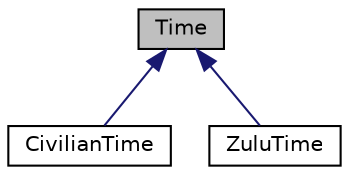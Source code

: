 digraph "Time"
{
  edge [fontname="Helvetica",fontsize="10",labelfontname="Helvetica",labelfontsize="10"];
  node [fontname="Helvetica",fontsize="10",shape=record];
  Node1 [label="Time",height=0.2,width=0.4,color="black", fillcolor="grey75", style="filled", fontcolor="black"];
  Node1 -> Node2 [dir="back",color="midnightblue",fontsize="10",style="solid",fontname="Helvetica"];
  Node2 [label="CivilianTime",height=0.2,width=0.4,color="black", fillcolor="white", style="filled",URL="$classCivilianTime.html"];
  Node1 -> Node3 [dir="back",color="midnightblue",fontsize="10",style="solid",fontname="Helvetica"];
  Node3 [label="ZuluTime",height=0.2,width=0.4,color="black", fillcolor="white", style="filled",URL="$classZuluTime.html"];
}
